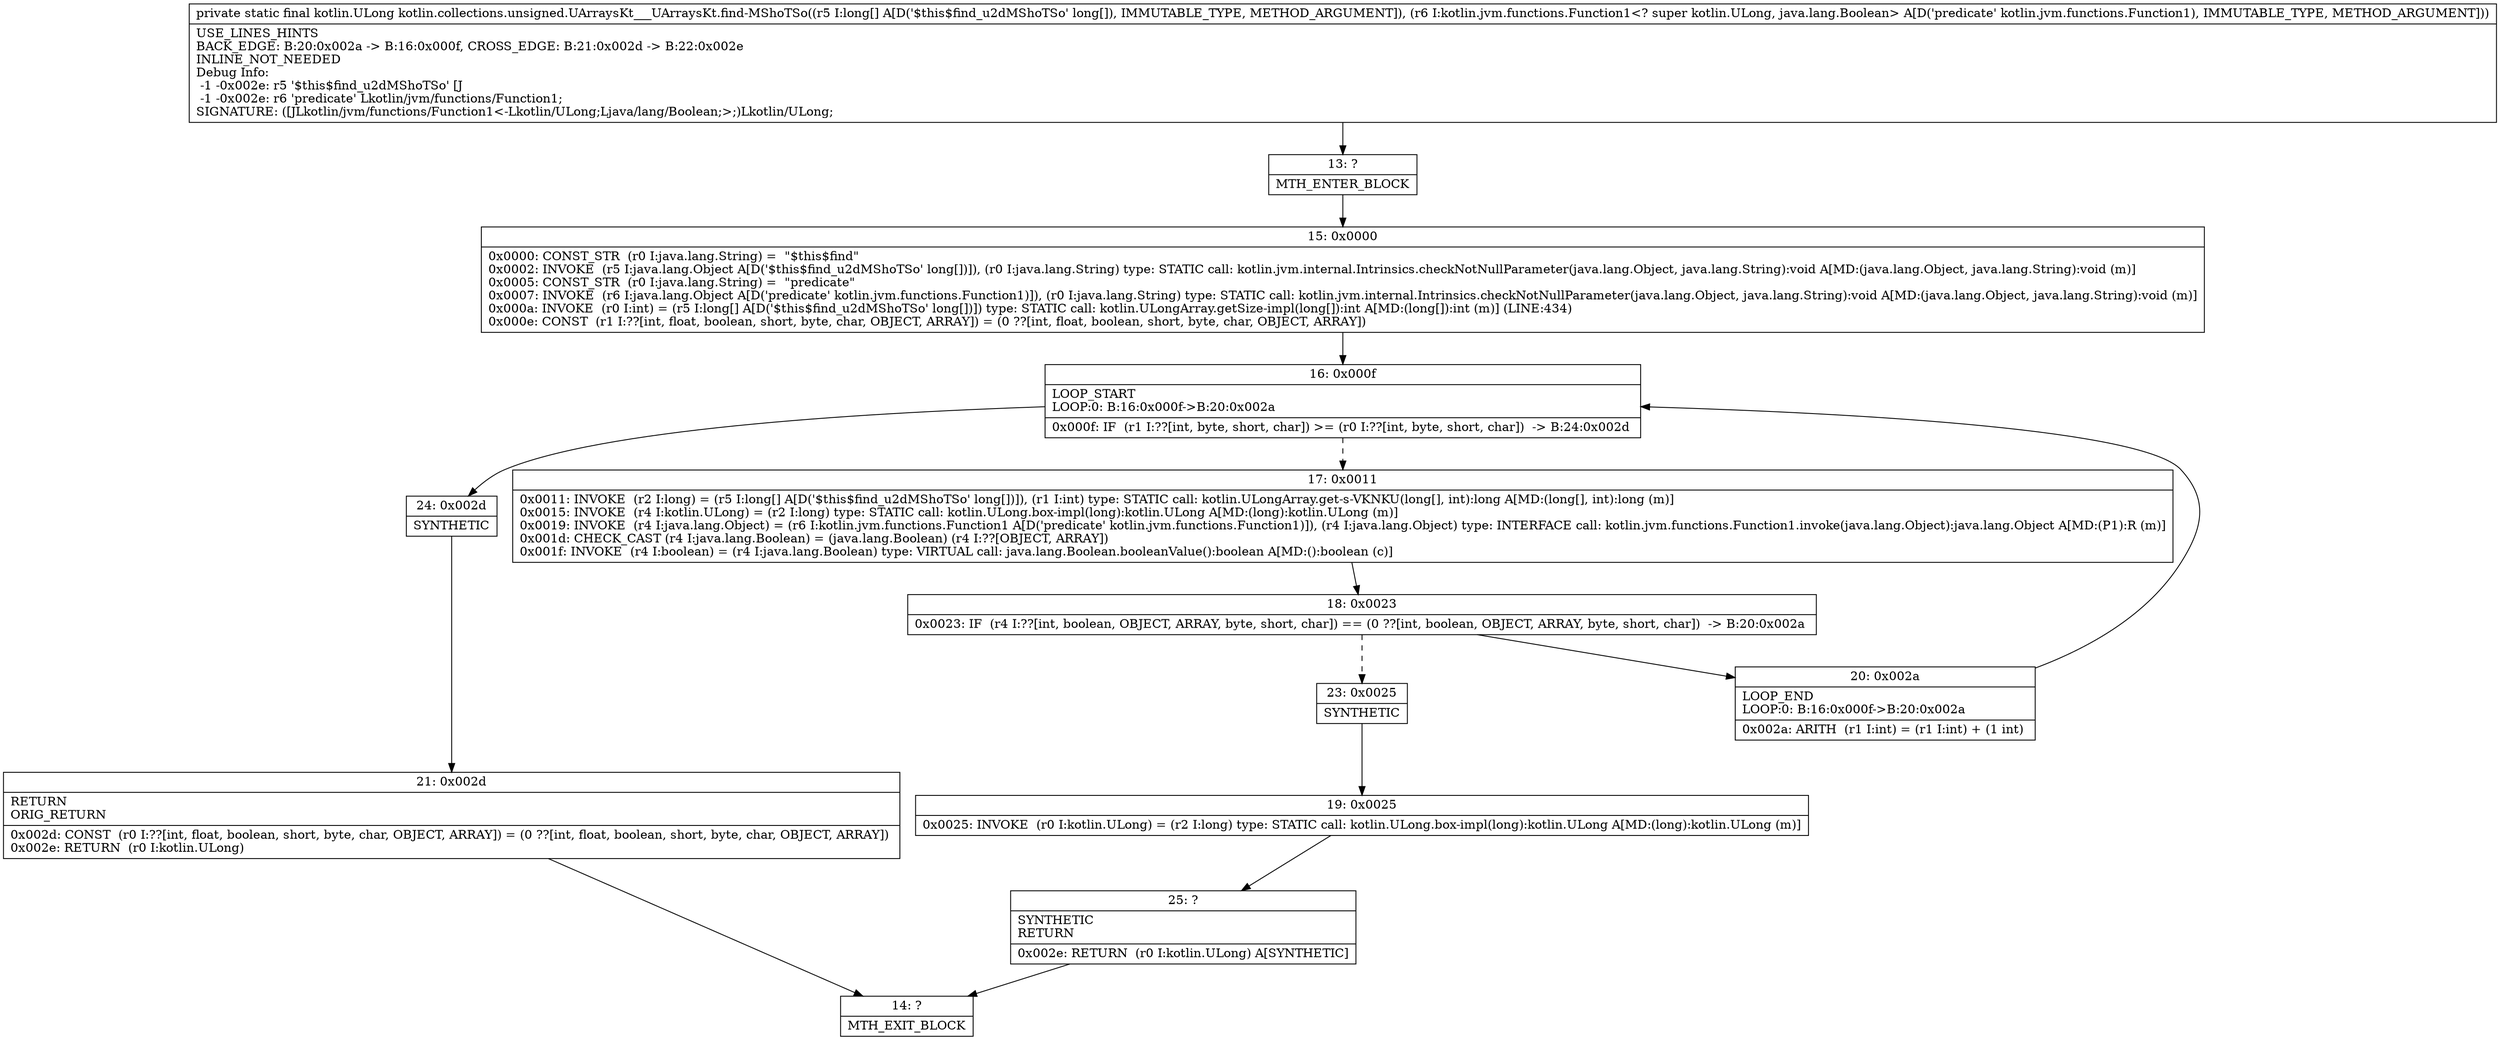 digraph "CFG forkotlin.collections.unsigned.UArraysKt___UArraysKt.find\-MShoTSo([JLkotlin\/jvm\/functions\/Function1;)Lkotlin\/ULong;" {
Node_13 [shape=record,label="{13\:\ ?|MTH_ENTER_BLOCK\l}"];
Node_15 [shape=record,label="{15\:\ 0x0000|0x0000: CONST_STR  (r0 I:java.lang.String) =  \"$this$find\" \l0x0002: INVOKE  (r5 I:java.lang.Object A[D('$this$find_u2dMShoTSo' long[])]), (r0 I:java.lang.String) type: STATIC call: kotlin.jvm.internal.Intrinsics.checkNotNullParameter(java.lang.Object, java.lang.String):void A[MD:(java.lang.Object, java.lang.String):void (m)]\l0x0005: CONST_STR  (r0 I:java.lang.String) =  \"predicate\" \l0x0007: INVOKE  (r6 I:java.lang.Object A[D('predicate' kotlin.jvm.functions.Function1)]), (r0 I:java.lang.String) type: STATIC call: kotlin.jvm.internal.Intrinsics.checkNotNullParameter(java.lang.Object, java.lang.String):void A[MD:(java.lang.Object, java.lang.String):void (m)]\l0x000a: INVOKE  (r0 I:int) = (r5 I:long[] A[D('$this$find_u2dMShoTSo' long[])]) type: STATIC call: kotlin.ULongArray.getSize\-impl(long[]):int A[MD:(long[]):int (m)] (LINE:434)\l0x000e: CONST  (r1 I:??[int, float, boolean, short, byte, char, OBJECT, ARRAY]) = (0 ??[int, float, boolean, short, byte, char, OBJECT, ARRAY]) \l}"];
Node_16 [shape=record,label="{16\:\ 0x000f|LOOP_START\lLOOP:0: B:16:0x000f\-\>B:20:0x002a\l|0x000f: IF  (r1 I:??[int, byte, short, char]) \>= (r0 I:??[int, byte, short, char])  \-\> B:24:0x002d \l}"];
Node_17 [shape=record,label="{17\:\ 0x0011|0x0011: INVOKE  (r2 I:long) = (r5 I:long[] A[D('$this$find_u2dMShoTSo' long[])]), (r1 I:int) type: STATIC call: kotlin.ULongArray.get\-s\-VKNKU(long[], int):long A[MD:(long[], int):long (m)]\l0x0015: INVOKE  (r4 I:kotlin.ULong) = (r2 I:long) type: STATIC call: kotlin.ULong.box\-impl(long):kotlin.ULong A[MD:(long):kotlin.ULong (m)]\l0x0019: INVOKE  (r4 I:java.lang.Object) = (r6 I:kotlin.jvm.functions.Function1 A[D('predicate' kotlin.jvm.functions.Function1)]), (r4 I:java.lang.Object) type: INTERFACE call: kotlin.jvm.functions.Function1.invoke(java.lang.Object):java.lang.Object A[MD:(P1):R (m)]\l0x001d: CHECK_CAST (r4 I:java.lang.Boolean) = (java.lang.Boolean) (r4 I:??[OBJECT, ARRAY]) \l0x001f: INVOKE  (r4 I:boolean) = (r4 I:java.lang.Boolean) type: VIRTUAL call: java.lang.Boolean.booleanValue():boolean A[MD:():boolean (c)]\l}"];
Node_18 [shape=record,label="{18\:\ 0x0023|0x0023: IF  (r4 I:??[int, boolean, OBJECT, ARRAY, byte, short, char]) == (0 ??[int, boolean, OBJECT, ARRAY, byte, short, char])  \-\> B:20:0x002a \l}"];
Node_20 [shape=record,label="{20\:\ 0x002a|LOOP_END\lLOOP:0: B:16:0x000f\-\>B:20:0x002a\l|0x002a: ARITH  (r1 I:int) = (r1 I:int) + (1 int) \l}"];
Node_23 [shape=record,label="{23\:\ 0x0025|SYNTHETIC\l}"];
Node_19 [shape=record,label="{19\:\ 0x0025|0x0025: INVOKE  (r0 I:kotlin.ULong) = (r2 I:long) type: STATIC call: kotlin.ULong.box\-impl(long):kotlin.ULong A[MD:(long):kotlin.ULong (m)]\l}"];
Node_25 [shape=record,label="{25\:\ ?|SYNTHETIC\lRETURN\l|0x002e: RETURN  (r0 I:kotlin.ULong) A[SYNTHETIC]\l}"];
Node_14 [shape=record,label="{14\:\ ?|MTH_EXIT_BLOCK\l}"];
Node_24 [shape=record,label="{24\:\ 0x002d|SYNTHETIC\l}"];
Node_21 [shape=record,label="{21\:\ 0x002d|RETURN\lORIG_RETURN\l|0x002d: CONST  (r0 I:??[int, float, boolean, short, byte, char, OBJECT, ARRAY]) = (0 ??[int, float, boolean, short, byte, char, OBJECT, ARRAY]) \l0x002e: RETURN  (r0 I:kotlin.ULong) \l}"];
MethodNode[shape=record,label="{private static final kotlin.ULong kotlin.collections.unsigned.UArraysKt___UArraysKt.find\-MShoTSo((r5 I:long[] A[D('$this$find_u2dMShoTSo' long[]), IMMUTABLE_TYPE, METHOD_ARGUMENT]), (r6 I:kotlin.jvm.functions.Function1\<? super kotlin.ULong, java.lang.Boolean\> A[D('predicate' kotlin.jvm.functions.Function1), IMMUTABLE_TYPE, METHOD_ARGUMENT]))  | USE_LINES_HINTS\lBACK_EDGE: B:20:0x002a \-\> B:16:0x000f, CROSS_EDGE: B:21:0x002d \-\> B:22:0x002e\lINLINE_NOT_NEEDED\lDebug Info:\l  \-1 \-0x002e: r5 '$this$find_u2dMShoTSo' [J\l  \-1 \-0x002e: r6 'predicate' Lkotlin\/jvm\/functions\/Function1;\lSIGNATURE: ([JLkotlin\/jvm\/functions\/Function1\<\-Lkotlin\/ULong;Ljava\/lang\/Boolean;\>;)Lkotlin\/ULong;\l}"];
MethodNode -> Node_13;Node_13 -> Node_15;
Node_15 -> Node_16;
Node_16 -> Node_17[style=dashed];
Node_16 -> Node_24;
Node_17 -> Node_18;
Node_18 -> Node_20;
Node_18 -> Node_23[style=dashed];
Node_20 -> Node_16;
Node_23 -> Node_19;
Node_19 -> Node_25;
Node_25 -> Node_14;
Node_24 -> Node_21;
Node_21 -> Node_14;
}

